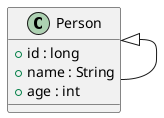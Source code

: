 @startuml

class Person {
    + id : long
    + name : String
    + age : int
}

Person <|-- Person

@enduml
